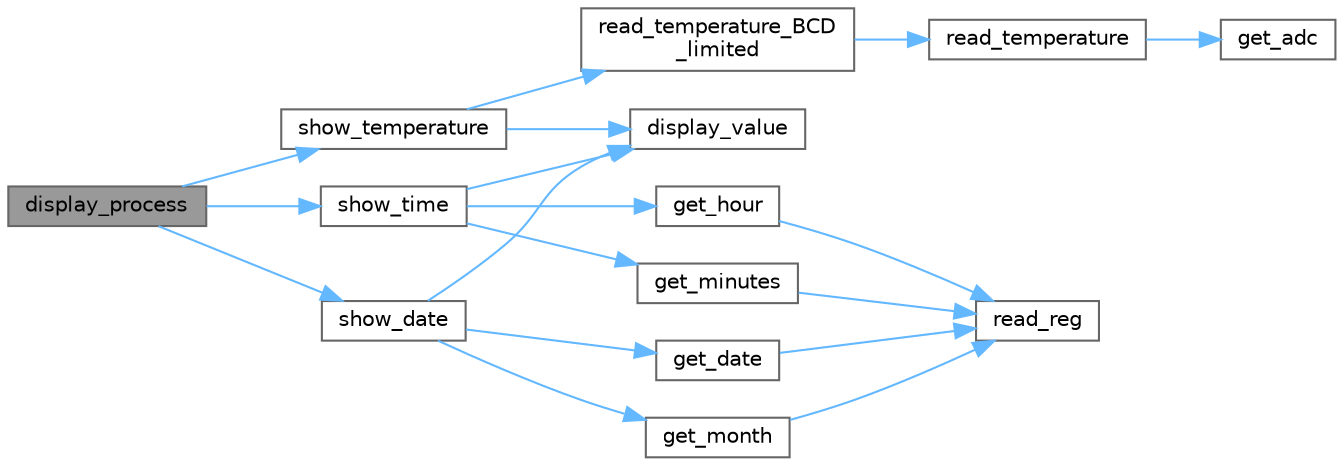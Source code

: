 digraph "display_process"
{
 // LATEX_PDF_SIZE
  bgcolor="transparent";
  edge [fontname=Helvetica,fontsize=10,labelfontname=Helvetica,labelfontsize=10];
  node [fontname=Helvetica,fontsize=10,shape=box,height=0.2,width=0.4];
  rankdir="LR";
  Node1 [id="Node000001",label="display_process",height=0.2,width=0.4,color="gray40", fillcolor="grey60", style="filled", fontcolor="black",tooltip="Task that cycles through and displays time, date, and temperature."];
  Node1 -> Node2 [id="edge1_Node000001_Node000002",color="steelblue1",style="solid",tooltip=" "];
  Node2 [id="Node000002",label="show_date",height=0.2,width=0.4,color="grey40", fillcolor="white", style="filled",URL="$cabin__display_8c.html#ac509fb687538ef74425d0afa4758e349",tooltip="Display the current date in (DD MM) format."];
  Node2 -> Node3 [id="edge2_Node000002_Node000003",color="steelblue1",style="solid",tooltip=" "];
  Node3 [id="Node000003",label="display_value",height=0.2,width=0.4,color="grey40", fillcolor="white", style="filled",URL="$cabin__display_8c.html#a1c3320d2f19fbf616c4be1c441dceb0b",tooltip="Display a 2-digit value across two 7-segment displays."];
  Node2 -> Node4 [id="edge3_Node000002_Node000004",color="steelblue1",style="solid",tooltip=" "];
  Node4 [id="Node000004",label="get_date",height=0.2,width=0.4,color="grey40", fillcolor="white", style="filled",URL="$date_8c.html#a8caf51269a00dcd8d51c4f0118543abf",tooltip="Get the date in BCD format."];
  Node4 -> Node5 [id="edge4_Node000004_Node000005",color="steelblue1",style="solid",tooltip=" "];
  Node5 [id="Node000005",label="read_reg",height=0.2,width=0.4,color="grey40", fillcolor="white", style="filled",URL="$ds1307_8c.html#a6eabf08e23fb4e463ca64022323f04d2",tooltip="Reads a DS1307 register value."];
  Node2 -> Node6 [id="edge5_Node000002_Node000006",color="steelblue1",style="solid",tooltip=" "];
  Node6 [id="Node000006",label="get_month",height=0.2,width=0.4,color="grey40", fillcolor="white", style="filled",URL="$date_8c.html#a2652d27e01e91f3af49843b6dbecd240",tooltip="Get the month in BCD format."];
  Node6 -> Node5 [id="edge6_Node000006_Node000005",color="steelblue1",style="solid",tooltip=" "];
  Node1 -> Node7 [id="edge7_Node000001_Node000007",color="steelblue1",style="solid",tooltip=" "];
  Node7 [id="Node000007",label="show_temperature",height=0.2,width=0.4,color="grey40", fillcolor="white", style="filled",URL="$cabin__display_8c.html#aedcec35a740c8a26d4d07a7e0e80ba14",tooltip="Display the current temperature in (TT dC) format."];
  Node7 -> Node3 [id="edge8_Node000007_Node000003",color="steelblue1",style="solid",tooltip=" "];
  Node7 -> Node8 [id="edge9_Node000007_Node000008",color="steelblue1",style="solid",tooltip=" "];
  Node8 [id="Node000008",label="read_temperature_BCD\l_limited",height=0.2,width=0.4,color="grey40", fillcolor="white", style="filled",URL="$tempr_8c.html#ae4bae2d28c2da41a357799d6387d0eaa",tooltip="Get the temperature in BCD format limited to 2 digits."];
  Node8 -> Node9 [id="edge10_Node000008_Node000009",color="steelblue1",style="solid",tooltip=" "];
  Node9 [id="Node000009",label="read_temperature",height=0.2,width=0.4,color="grey40", fillcolor="white", style="filled",URL="$tempr_8c.html#aed59bb30213aec95f169ab0215d017a3",tooltip="Get the temperature."];
  Node9 -> Node10 [id="edge11_Node000009_Node000010",color="steelblue1",style="solid",tooltip=" "];
  Node10 [id="Node000010",label="get_adc",height=0.2,width=0.4,color="grey40", fillcolor="white", style="filled",URL="$adc_8c.html#a038789a6edd6437f57cb5fcd50537611",tooltip=" "];
  Node1 -> Node11 [id="edge12_Node000001_Node000011",color="steelblue1",style="solid",tooltip=" "];
  Node11 [id="Node000011",label="show_time",height=0.2,width=0.4,color="grey40", fillcolor="white", style="filled",URL="$cabin__display_8c.html#a60628b78e24af29bb233c390d51385ce",tooltip="Display the current time in (HH:MM) format."];
  Node11 -> Node3 [id="edge13_Node000011_Node000003",color="steelblue1",style="solid",tooltip=" "];
  Node11 -> Node12 [id="edge14_Node000011_Node000012",color="steelblue1",style="solid",tooltip=" "];
  Node12 [id="Node000012",label="get_hour",height=0.2,width=0.4,color="grey40", fillcolor="white", style="filled",URL="$date_8c.html#ac584d2e0b9c3313f3962e20e33da09e9",tooltip="Get the hour in BCD format."];
  Node12 -> Node5 [id="edge15_Node000012_Node000005",color="steelblue1",style="solid",tooltip=" "];
  Node11 -> Node13 [id="edge16_Node000011_Node000013",color="steelblue1",style="solid",tooltip=" "];
  Node13 [id="Node000013",label="get_minutes",height=0.2,width=0.4,color="grey40", fillcolor="white", style="filled",URL="$date_8c.html#a186119669a4f58641ff4fbb96c90c580",tooltip="Get the minutes in BCD format."];
  Node13 -> Node5 [id="edge17_Node000013_Node000005",color="steelblue1",style="solid",tooltip=" "];
}
